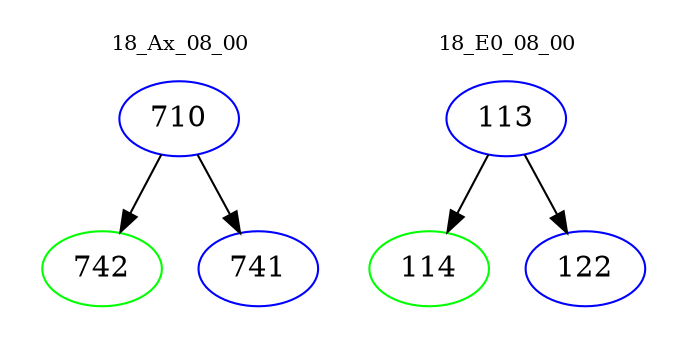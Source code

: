digraph{
subgraph cluster_0 {
color = white
label = "18_Ax_08_00";
fontsize=10;
T0_710 [label="710", color="blue"]
T0_710 -> T0_742 [color="black"]
T0_742 [label="742", color="green"]
T0_710 -> T0_741 [color="black"]
T0_741 [label="741", color="blue"]
}
subgraph cluster_1 {
color = white
label = "18_E0_08_00";
fontsize=10;
T1_113 [label="113", color="blue"]
T1_113 -> T1_114 [color="black"]
T1_114 [label="114", color="green"]
T1_113 -> T1_122 [color="black"]
T1_122 [label="122", color="blue"]
}
}

